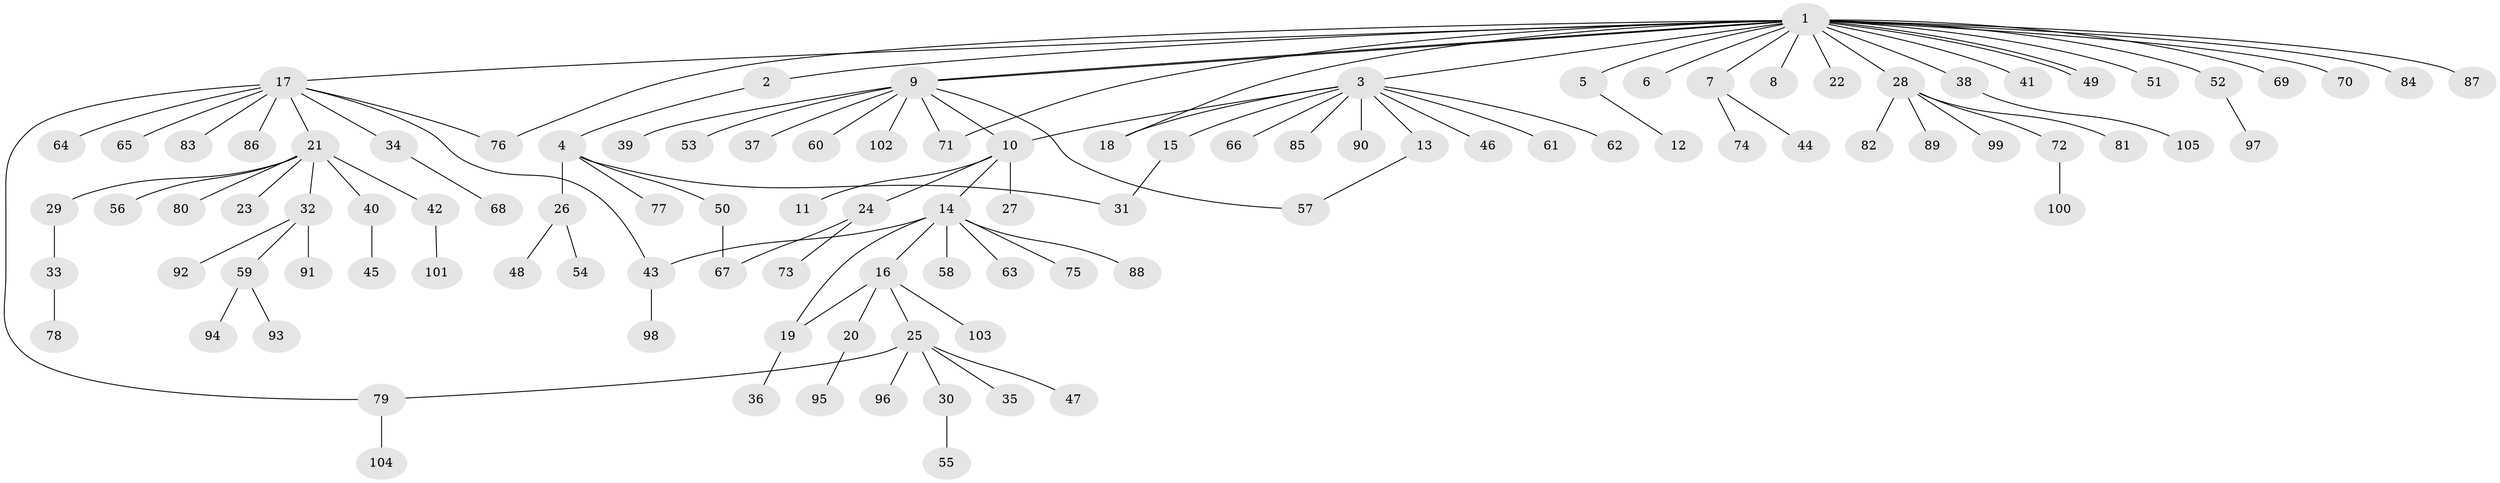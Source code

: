 // Generated by graph-tools (version 1.1) at 2025/35/03/09/25 02:35:42]
// undirected, 105 vertices, 116 edges
graph export_dot {
graph [start="1"]
  node [color=gray90,style=filled];
  1;
  2;
  3;
  4;
  5;
  6;
  7;
  8;
  9;
  10;
  11;
  12;
  13;
  14;
  15;
  16;
  17;
  18;
  19;
  20;
  21;
  22;
  23;
  24;
  25;
  26;
  27;
  28;
  29;
  30;
  31;
  32;
  33;
  34;
  35;
  36;
  37;
  38;
  39;
  40;
  41;
  42;
  43;
  44;
  45;
  46;
  47;
  48;
  49;
  50;
  51;
  52;
  53;
  54;
  55;
  56;
  57;
  58;
  59;
  60;
  61;
  62;
  63;
  64;
  65;
  66;
  67;
  68;
  69;
  70;
  71;
  72;
  73;
  74;
  75;
  76;
  77;
  78;
  79;
  80;
  81;
  82;
  83;
  84;
  85;
  86;
  87;
  88;
  89;
  90;
  91;
  92;
  93;
  94;
  95;
  96;
  97;
  98;
  99;
  100;
  101;
  102;
  103;
  104;
  105;
  1 -- 2;
  1 -- 3;
  1 -- 5;
  1 -- 6;
  1 -- 7;
  1 -- 8;
  1 -- 9;
  1 -- 9;
  1 -- 17;
  1 -- 18;
  1 -- 22;
  1 -- 28;
  1 -- 38;
  1 -- 41;
  1 -- 49;
  1 -- 49;
  1 -- 51;
  1 -- 52;
  1 -- 69;
  1 -- 70;
  1 -- 71;
  1 -- 76;
  1 -- 84;
  1 -- 87;
  2 -- 4;
  3 -- 10;
  3 -- 13;
  3 -- 15;
  3 -- 18;
  3 -- 46;
  3 -- 61;
  3 -- 62;
  3 -- 66;
  3 -- 85;
  3 -- 90;
  4 -- 26;
  4 -- 31;
  4 -- 50;
  4 -- 77;
  5 -- 12;
  7 -- 44;
  7 -- 74;
  9 -- 10;
  9 -- 37;
  9 -- 39;
  9 -- 53;
  9 -- 57;
  9 -- 60;
  9 -- 71;
  9 -- 102;
  10 -- 11;
  10 -- 14;
  10 -- 24;
  10 -- 27;
  13 -- 57;
  14 -- 16;
  14 -- 19;
  14 -- 43;
  14 -- 58;
  14 -- 63;
  14 -- 75;
  14 -- 88;
  15 -- 31;
  16 -- 19;
  16 -- 20;
  16 -- 25;
  16 -- 103;
  17 -- 21;
  17 -- 34;
  17 -- 43;
  17 -- 64;
  17 -- 65;
  17 -- 76;
  17 -- 79;
  17 -- 83;
  17 -- 86;
  19 -- 36;
  20 -- 95;
  21 -- 23;
  21 -- 29;
  21 -- 32;
  21 -- 40;
  21 -- 42;
  21 -- 56;
  21 -- 80;
  24 -- 67;
  24 -- 73;
  25 -- 30;
  25 -- 35;
  25 -- 47;
  25 -- 79;
  25 -- 96;
  26 -- 48;
  26 -- 54;
  28 -- 72;
  28 -- 81;
  28 -- 82;
  28 -- 89;
  28 -- 99;
  29 -- 33;
  30 -- 55;
  32 -- 59;
  32 -- 91;
  32 -- 92;
  33 -- 78;
  34 -- 68;
  38 -- 105;
  40 -- 45;
  42 -- 101;
  43 -- 98;
  50 -- 67;
  52 -- 97;
  59 -- 93;
  59 -- 94;
  72 -- 100;
  79 -- 104;
}

